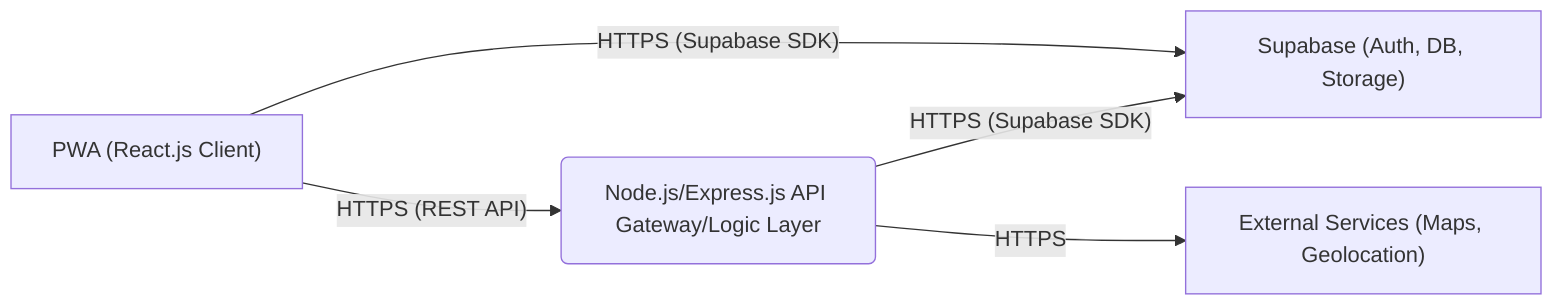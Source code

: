 ---
config:
  layout: dagre
---
flowchart LR
    A["PWA (React.js Client)"] -- HTTPS (REST API) --> B("Node.js/Express.js API Gateway/Logic Layer")
    A -- HTTPS (Supabase SDK) --> D["Supabase (Auth, DB, Storage)"]
    B -- HTTPS (Supabase SDK) --> D
    B -- HTTPS --> C["External Services (Maps, Geolocation)"]
